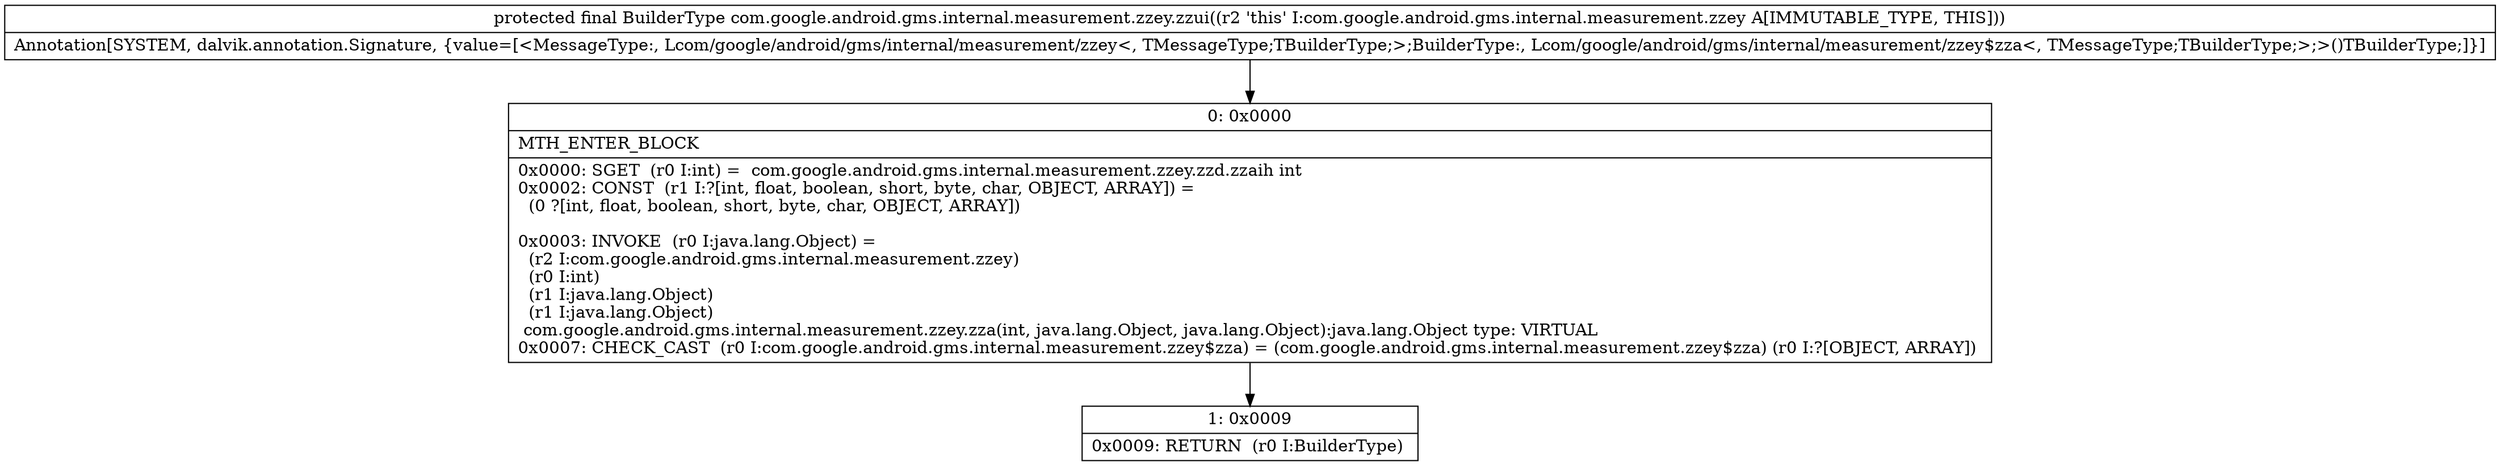 digraph "CFG forcom.google.android.gms.internal.measurement.zzey.zzui()Lcom\/google\/android\/gms\/internal\/measurement\/zzey$zza;" {
Node_0 [shape=record,label="{0\:\ 0x0000|MTH_ENTER_BLOCK\l|0x0000: SGET  (r0 I:int) =  com.google.android.gms.internal.measurement.zzey.zzd.zzaih int \l0x0002: CONST  (r1 I:?[int, float, boolean, short, byte, char, OBJECT, ARRAY]) = \l  (0 ?[int, float, boolean, short, byte, char, OBJECT, ARRAY])\l \l0x0003: INVOKE  (r0 I:java.lang.Object) = \l  (r2 I:com.google.android.gms.internal.measurement.zzey)\l  (r0 I:int)\l  (r1 I:java.lang.Object)\l  (r1 I:java.lang.Object)\l com.google.android.gms.internal.measurement.zzey.zza(int, java.lang.Object, java.lang.Object):java.lang.Object type: VIRTUAL \l0x0007: CHECK_CAST  (r0 I:com.google.android.gms.internal.measurement.zzey$zza) = (com.google.android.gms.internal.measurement.zzey$zza) (r0 I:?[OBJECT, ARRAY]) \l}"];
Node_1 [shape=record,label="{1\:\ 0x0009|0x0009: RETURN  (r0 I:BuilderType) \l}"];
MethodNode[shape=record,label="{protected final BuilderType com.google.android.gms.internal.measurement.zzey.zzui((r2 'this' I:com.google.android.gms.internal.measurement.zzey A[IMMUTABLE_TYPE, THIS]))  | Annotation[SYSTEM, dalvik.annotation.Signature, \{value=[\<MessageType:, Lcom\/google\/android\/gms\/internal\/measurement\/zzey\<, TMessageType;TBuilderType;\>;BuilderType:, Lcom\/google\/android\/gms\/internal\/measurement\/zzey$zza\<, TMessageType;TBuilderType;\>;\>()TBuilderType;]\}]\l}"];
MethodNode -> Node_0;
Node_0 -> Node_1;
}

